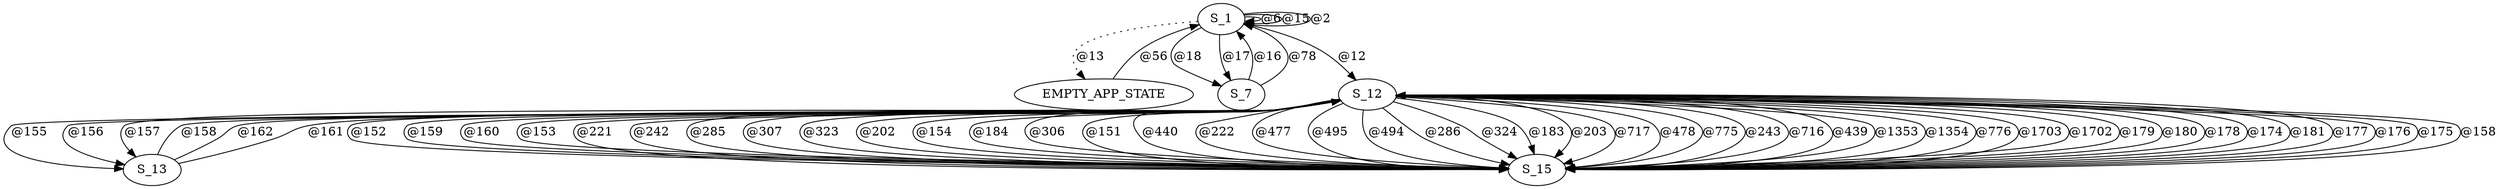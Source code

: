 digraph graphtest {
  S_1 -> S_1  [ label="@6"] ;
  S_1 -> S_1  [ label="@15"] ;
  S_1 -> EMPTY_APP_STATE  [ style=dotted,label="@13"] ;
  S_1 -> S_7  [ label="@18"] ;
  S_1 -> S_1  [ label="@2"] ;
  S_1 -> S_7  [ label="@17"] ;
  S_1 -> S_12  [ label="@12"] ;
  EMPTY_APP_STATE -> S_1  [ label="@56"] ;
  S_7 -> S_1  [ label="@16"] ;
  S_7 -> S_1  [ label="@78"] ;
  S_12 -> S_13  [ label="@155"] ;
  S_12 -> S_15  [ label="@152"] ;
  S_12 -> S_15  [ label="@159"] ;
  S_12 -> S_15  [ label="@160"] ;
  S_12 -> S_15  [ label="@153"] ;
  S_12 -> S_13  [ label="@156"] ;
  S_12 -> S_13  [ label="@157"] ;
  S_12 -> S_15  [ label="@221"] ;
  S_12 -> S_15  [ label="@242"] ;
  S_12 -> S_15  [ label="@285"] ;
  S_12 -> S_15  [ label="@307"] ;
  S_12 -> S_15  [ label="@323"] ;
  S_12 -> S_15  [ label="@202"] ;
  S_12 -> S_15  [ label="@154"] ;
  S_12 -> S_15  [ label="@184"] ;
  S_12 -> S_15  [ label="@306"] ;
  S_12 -> S_15  [ label="@151"] ;
  S_12 -> S_15  [ label="@440"] ;
  S_12 -> S_15  [ label="@222"] ;
  S_12 -> S_15  [ label="@477"] ;
  S_12 -> S_15  [ label="@495"] ;
  S_12 -> S_15  [ label="@494"] ;
  S_12 -> S_15  [ label="@286"] ;
  S_12 -> S_15  [ label="@324"] ;
  S_12 -> S_15  [ label="@183"] ;
  S_12 -> S_15  [ label="@203"] ;
  S_12 -> S_15  [ label="@717"] ;
  S_12 -> S_15  [ label="@478"] ;
  S_12 -> S_15  [ label="@775"] ;
  S_12 -> S_15  [ label="@243"] ;
  S_12 -> S_15  [ label="@716"] ;
  S_12 -> S_15  [ label="@439"] ;
  S_12 -> S_15  [ label="@1353"] ;
  S_12 -> S_15  [ label="@1354"] ;
  S_12 -> S_15  [ label="@776"] ;
  S_12 -> S_15  [ label="@1703"] ;
  S_12 -> S_15  [ label="@1702"] ;
  S_13 -> S_12  [ label="@158"] ;
  S_13 -> S_12  [ label="@162"] ;
  S_13 -> S_12  [ label="@161"] ;
  S_15 -> S_12  [ label="@179"] ;
  S_15 -> S_12  [ label="@180"] ;
  S_15 -> S_12  [ label="@178"] ;
  S_15 -> S_12  [ label="@174"] ;
  S_15 -> S_12  [ label="@181"] ;
  S_15 -> S_12  [ label="@177"] ;
  S_15 -> S_12  [ label="@176"] ;
  S_15 -> S_12  [ label="@175"] ;
  S_15 -> S_12  [ label="@158"] ;
}
